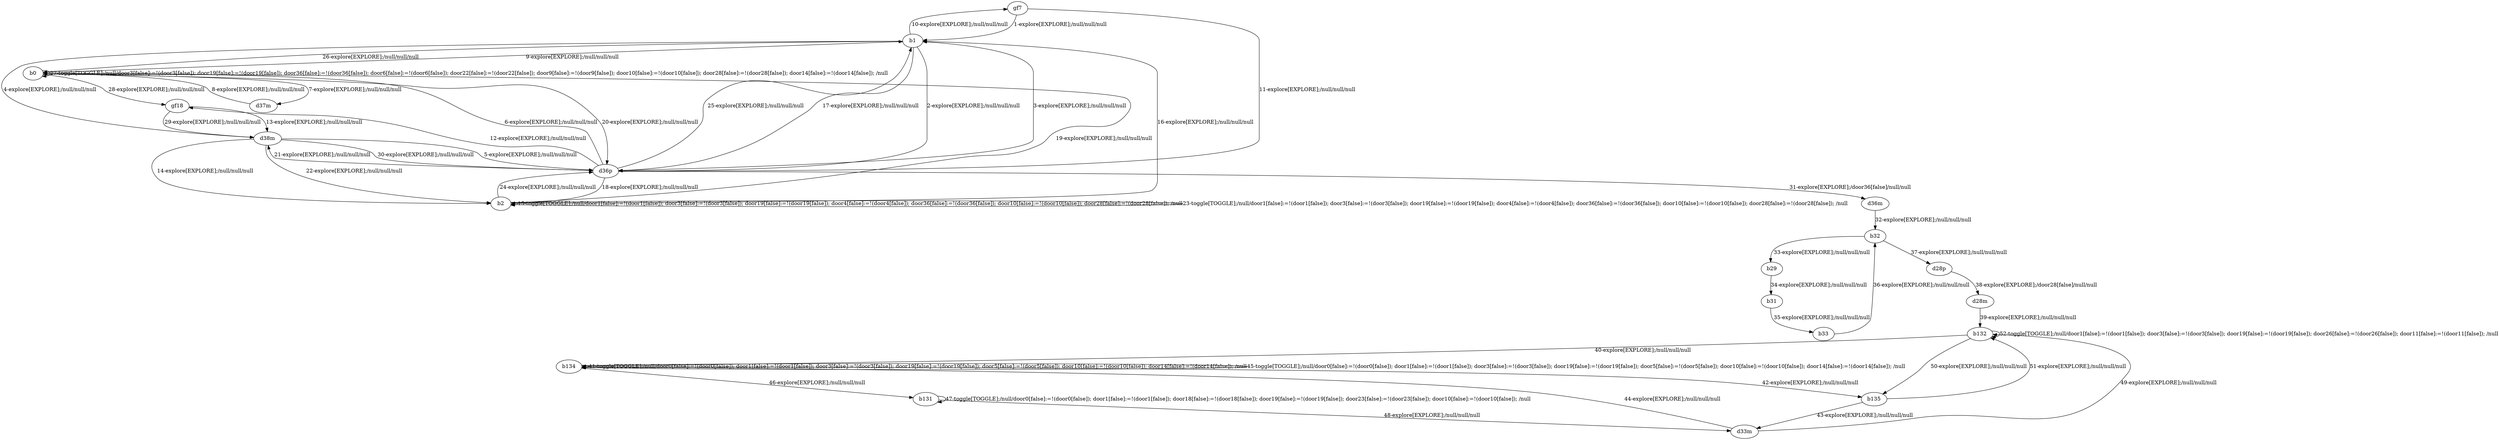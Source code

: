# Total number of goals covered by this test: 2
# b132 --> b132
# b135 --> b132

digraph g {
"gf7" -> "b1" [label = "1-explore[EXPLORE];/null/null/null"];
"b1" -> "d36p" [label = "2-explore[EXPLORE];/null/null/null"];
"d36p" -> "b1" [label = "3-explore[EXPLORE];/null/null/null"];
"b1" -> "d38m" [label = "4-explore[EXPLORE];/null/null/null"];
"d38m" -> "d36p" [label = "5-explore[EXPLORE];/null/null/null"];
"d36p" -> "b0" [label = "6-explore[EXPLORE];/null/null/null"];
"b0" -> "d37m" [label = "7-explore[EXPLORE];/null/null/null"];
"d37m" -> "b0" [label = "8-explore[EXPLORE];/null/null/null"];
"b0" -> "b1" [label = "9-explore[EXPLORE];/null/null/null"];
"b1" -> "gf7" [label = "10-explore[EXPLORE];/null/null/null"];
"gf7" -> "d36p" [label = "11-explore[EXPLORE];/null/null/null"];
"d36p" -> "gf18" [label = "12-explore[EXPLORE];/null/null/null"];
"gf18" -> "d38m" [label = "13-explore[EXPLORE];/null/null/null"];
"d38m" -> "b2" [label = "14-explore[EXPLORE];/null/null/null"];
"b2" -> "b2" [label = "15-toggle[TOGGLE];/null/door1[false]:=!(door1[false]); door3[false]:=!(door3[false]); door19[false]:=!(door19[false]); door4[false]:=!(door4[false]); door36[false]:=!(door36[false]); door10[false]:=!(door10[false]); door28[false]:=!(door28[false]); /null"];
"b2" -> "b1" [label = "16-explore[EXPLORE];/null/null/null"];
"b1" -> "d36p" [label = "17-explore[EXPLORE];/null/null/null"];
"d36p" -> "b2" [label = "18-explore[EXPLORE];/null/null/null"];
"b2" -> "b0" [label = "19-explore[EXPLORE];/null/null/null"];
"b0" -> "d36p" [label = "20-explore[EXPLORE];/null/null/null"];
"d36p" -> "d38m" [label = "21-explore[EXPLORE];/null/null/null"];
"d38m" -> "b2" [label = "22-explore[EXPLORE];/null/null/null"];
"b2" -> "b2" [label = "23-toggle[TOGGLE];/null/door1[false]:=!(door1[false]); door3[false]:=!(door3[false]); door19[false]:=!(door19[false]); door4[false]:=!(door4[false]); door36[false]:=!(door36[false]); door10[false]:=!(door10[false]); door28[false]:=!(door28[false]); /null"];
"b2" -> "d36p" [label = "24-explore[EXPLORE];/null/null/null"];
"d36p" -> "b1" [label = "25-explore[EXPLORE];/null/null/null"];
"b1" -> "b0" [label = "26-explore[EXPLORE];/null/null/null"];
"b0" -> "b0" [label = "27-toggle[TOGGLE];/null/door3[false]:=!(door3[false]); door19[false]:=!(door19[false]); door36[false]:=!(door36[false]); door6[false]:=!(door6[false]); door22[false]:=!(door22[false]); door9[false]:=!(door9[false]); door10[false]:=!(door10[false]); door28[false]:=!(door28[false]); door14[false]:=!(door14[false]); /null"];
"b0" -> "gf18" [label = "28-explore[EXPLORE];/null/null/null"];
"gf18" -> "d38m" [label = "29-explore[EXPLORE];/null/null/null"];
"d38m" -> "d36p" [label = "30-explore[EXPLORE];/null/null/null"];
"d36p" -> "d36m" [label = "31-explore[EXPLORE];/door36[false]/null/null"];
"d36m" -> "b32" [label = "32-explore[EXPLORE];/null/null/null"];
"b32" -> "b29" [label = "33-explore[EXPLORE];/null/null/null"];
"b29" -> "b31" [label = "34-explore[EXPLORE];/null/null/null"];
"b31" -> "b33" [label = "35-explore[EXPLORE];/null/null/null"];
"b33" -> "b32" [label = "36-explore[EXPLORE];/null/null/null"];
"b32" -> "d28p" [label = "37-explore[EXPLORE];/null/null/null"];
"d28p" -> "d28m" [label = "38-explore[EXPLORE];/door28[false]/null/null"];
"d28m" -> "b132" [label = "39-explore[EXPLORE];/null/null/null"];
"b132" -> "b134" [label = "40-explore[EXPLORE];/null/null/null"];
"b134" -> "b134" [label = "41-toggle[TOGGLE];/null/door0[false]:=!(door0[false]); door1[false]:=!(door1[false]); door3[false]:=!(door3[false]); door19[false]:=!(door19[false]); door5[false]:=!(door5[false]); door10[false]:=!(door10[false]); door14[false]:=!(door14[false]); /null"];
"b134" -> "b135" [label = "42-explore[EXPLORE];/null/null/null"];
"b135" -> "d33m" [label = "43-explore[EXPLORE];/null/null/null"];
"d33m" -> "b134" [label = "44-explore[EXPLORE];/null/null/null"];
"b134" -> "b134" [label = "45-toggle[TOGGLE];/null/door0[false]:=!(door0[false]); door1[false]:=!(door1[false]); door3[false]:=!(door3[false]); door19[false]:=!(door19[false]); door5[false]:=!(door5[false]); door10[false]:=!(door10[false]); door14[false]:=!(door14[false]); /null"];
"b134" -> "b131" [label = "46-explore[EXPLORE];/null/null/null"];
"b131" -> "b131" [label = "47-toggle[TOGGLE];/null/door0[false]:=!(door0[false]); door1[false]:=!(door1[false]); door18[false]:=!(door18[false]); door19[false]:=!(door19[false]); door23[false]:=!(door23[false]); door10[false]:=!(door10[false]); /null"];
"b131" -> "d33m" [label = "48-explore[EXPLORE];/null/null/null"];
"d33m" -> "b132" [label = "49-explore[EXPLORE];/null/null/null"];
"b132" -> "b135" [label = "50-explore[EXPLORE];/null/null/null"];
"b135" -> "b132" [label = "51-explore[EXPLORE];/null/null/null"];
"b132" -> "b132" [label = "52-toggle[TOGGLE];/null/door1[false]:=!(door1[false]); door3[false]:=!(door3[false]); door19[false]:=!(door19[false]); door26[false]:=!(door26[false]); door11[false]:=!(door11[false]); /null"];
}